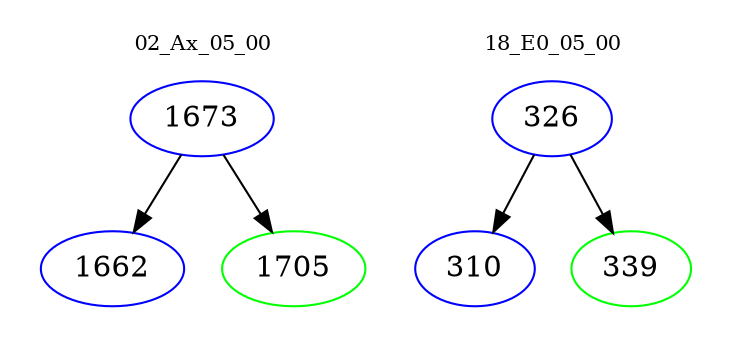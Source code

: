 digraph{
subgraph cluster_0 {
color = white
label = "02_Ax_05_00";
fontsize=10;
T0_1673 [label="1673", color="blue"]
T0_1673 -> T0_1662 [color="black"]
T0_1662 [label="1662", color="blue"]
T0_1673 -> T0_1705 [color="black"]
T0_1705 [label="1705", color="green"]
}
subgraph cluster_1 {
color = white
label = "18_E0_05_00";
fontsize=10;
T1_326 [label="326", color="blue"]
T1_326 -> T1_310 [color="black"]
T1_310 [label="310", color="blue"]
T1_326 -> T1_339 [color="black"]
T1_339 [label="339", color="green"]
}
}

